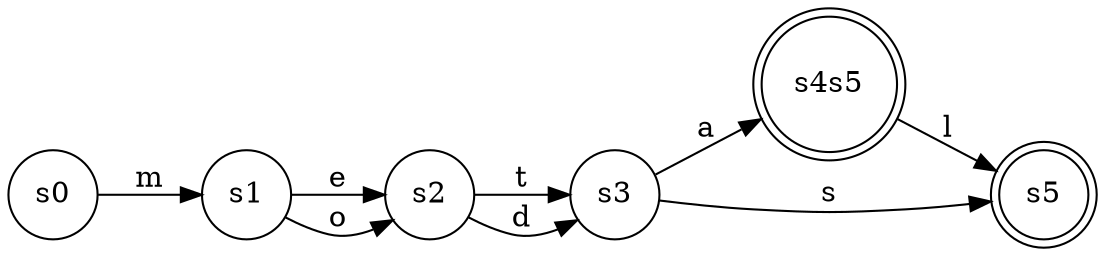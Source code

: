 digraph finite_state_machine {
  rankdir=LR;
  node [shape = doublecircle];
  s4s5   s5 ;
  node [shape = circle];
  s0 -> s1 [ label="m" ];
  s1 -> s2 [ label="e" ];
  s2 -> s3 [ label="t" ];
  s3 -> s4s5 [ label="a" ];
  s4s5 -> s5 [ label="l" ];
  s3 -> s5 [ label="s" ];
  s2 -> s3 [ label="d" ];
  s1 -> s2 [ label="o" ];
}
